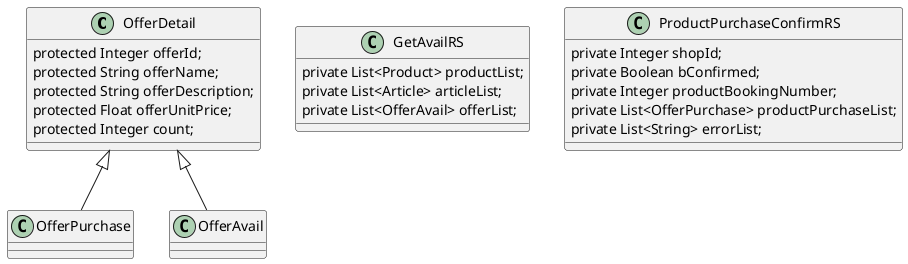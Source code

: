 @startuml

OfferDetail <|-- OfferPurchase
OfferDetail <|-- OfferAvail


class GetAvailRS {
	private List<Product> productList;
    private List<Article> articleList;
    private List<OfferAvail> offerList;
}

class ProductPurchaseConfirmRS {
	private Integer shopId;
    private Boolean bConfirmed;
	private Integer productBookingNumber;
    private List<OfferPurchase> productPurchaseList;
    private List<String> errorList;
}


class OfferDetail {
	protected Integer offerId;
    protected String offerName;
    protected String offerDescription;
    protected Float offerUnitPrice;
    protected Integer count;
}










@enduml